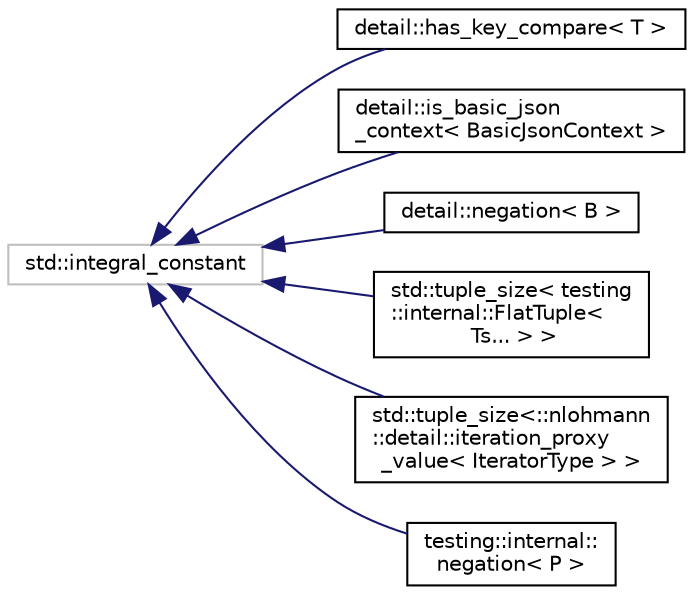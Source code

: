 digraph "Graphical Class Hierarchy"
{
 // LATEX_PDF_SIZE
  edge [fontname="Helvetica",fontsize="10",labelfontname="Helvetica",labelfontsize="10"];
  node [fontname="Helvetica",fontsize="10",shape=record];
  rankdir="LR";
  Node370 [label="std::integral_constant",height=0.2,width=0.4,color="grey75", fillcolor="white", style="filled",tooltip=" "];
  Node370 -> Node0 [dir="back",color="midnightblue",fontsize="10",style="solid",fontname="Helvetica"];
  Node0 [label="detail::has_key_compare\< T \>",height=0.2,width=0.4,color="black", fillcolor="white", style="filled",URL="$structdetail_1_1has__key__compare.html",tooltip=" "];
  Node370 -> Node372 [dir="back",color="midnightblue",fontsize="10",style="solid",fontname="Helvetica"];
  Node372 [label="detail::is_basic_json\l_context\< BasicJsonContext \>",height=0.2,width=0.4,color="black", fillcolor="white", style="filled",URL="$structdetail_1_1is__basic__json__context.html",tooltip=" "];
  Node370 -> Node373 [dir="back",color="midnightblue",fontsize="10",style="solid",fontname="Helvetica"];
  Node373 [label="detail::negation\< B \>",height=0.2,width=0.4,color="black", fillcolor="white", style="filled",URL="$structdetail_1_1negation.html",tooltip=" "];
  Node370 -> Node374 [dir="back",color="midnightblue",fontsize="10",style="solid",fontname="Helvetica"];
  Node374 [label="std::tuple_size\< testing\l::internal::FlatTuple\<\l Ts... \> \>",height=0.2,width=0.4,color="black", fillcolor="white", style="filled",URL="$structstd_1_1tuple__size_3_01testing_1_1internal_1_1FlatTuple_3_01Ts_8_8_8_01_4_01_4.html",tooltip=" "];
  Node370 -> Node375 [dir="back",color="midnightblue",fontsize="10",style="solid",fontname="Helvetica"];
  Node375 [label="std::tuple_size\<::nlohmann\l::detail::iteration_proxy\l_value\< IteratorType \> \>",height=0.2,width=0.4,color="black", fillcolor="white", style="filled",URL="$classstd_1_1tuple__size_3_1_1nlohmann_1_1detail_1_1iteration__proxy__value_3_01IteratorType_01_4_01_4.html",tooltip=" "];
  Node370 -> Node376 [dir="back",color="midnightblue",fontsize="10",style="solid",fontname="Helvetica"];
  Node376 [label="testing::internal::\lnegation\< P \>",height=0.2,width=0.4,color="black", fillcolor="white", style="filled",URL="$structtesting_1_1internal_1_1negation.html",tooltip=" "];
}
